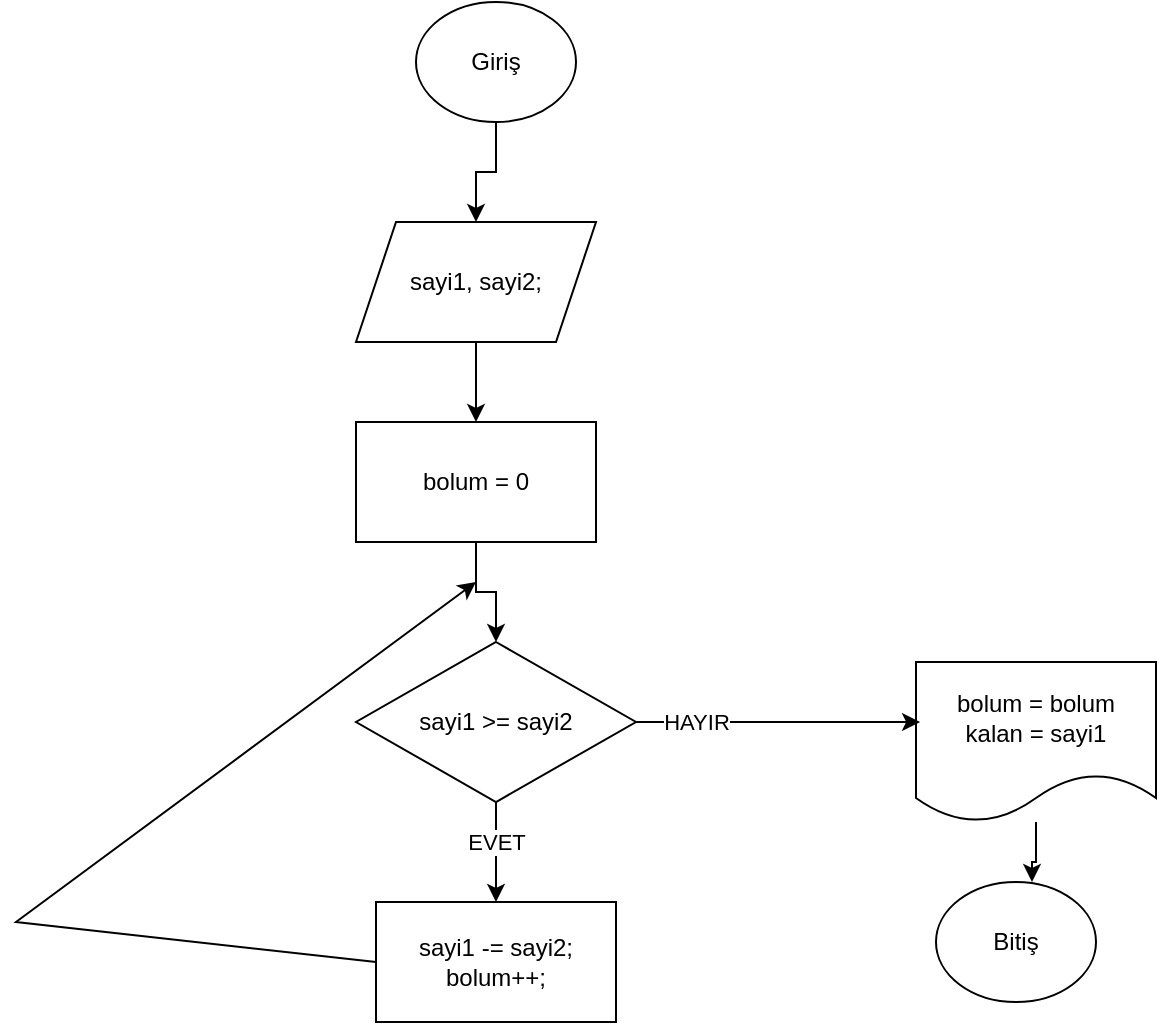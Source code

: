 <mxfile version="22.1.11" type="device">
  <diagram name="Sayfa -1" id="70lSYe_JWRifrHvQtnFY">
    <mxGraphModel dx="1674" dy="746" grid="1" gridSize="10" guides="1" tooltips="1" connect="1" arrows="1" fold="1" page="1" pageScale="1" pageWidth="827" pageHeight="1169" math="0" shadow="0">
      <root>
        <mxCell id="0" />
        <mxCell id="1" parent="0" />
        <mxCell id="oC1v92nZx8Xv9-vyl8pP-12" style="edgeStyle=orthogonalEdgeStyle;rounded=0;orthogonalLoop=1;jettySize=auto;html=1;entryX=0.5;entryY=0;entryDx=0;entryDy=0;" edge="1" parent="1" source="oC1v92nZx8Xv9-vyl8pP-1" target="oC1v92nZx8Xv9-vyl8pP-2">
          <mxGeometry relative="1" as="geometry" />
        </mxCell>
        <mxCell id="oC1v92nZx8Xv9-vyl8pP-1" value="Giriş" style="ellipse;whiteSpace=wrap;html=1;" vertex="1" parent="1">
          <mxGeometry x="210" y="20" width="80" height="60" as="geometry" />
        </mxCell>
        <mxCell id="oC1v92nZx8Xv9-vyl8pP-13" style="edgeStyle=orthogonalEdgeStyle;rounded=0;orthogonalLoop=1;jettySize=auto;html=1;entryX=0.5;entryY=0;entryDx=0;entryDy=0;" edge="1" parent="1" source="oC1v92nZx8Xv9-vyl8pP-2" target="oC1v92nZx8Xv9-vyl8pP-3">
          <mxGeometry relative="1" as="geometry" />
        </mxCell>
        <mxCell id="oC1v92nZx8Xv9-vyl8pP-2" value="sayi1, sayi2;" style="shape=parallelogram;perimeter=parallelogramPerimeter;whiteSpace=wrap;html=1;fixedSize=1;" vertex="1" parent="1">
          <mxGeometry x="180" y="130" width="120" height="60" as="geometry" />
        </mxCell>
        <mxCell id="oC1v92nZx8Xv9-vyl8pP-8" style="edgeStyle=orthogonalEdgeStyle;rounded=0;orthogonalLoop=1;jettySize=auto;html=1;exitX=0.5;exitY=1;exitDx=0;exitDy=0;entryX=0.5;entryY=0;entryDx=0;entryDy=0;" edge="1" parent="1" source="oC1v92nZx8Xv9-vyl8pP-3" target="oC1v92nZx8Xv9-vyl8pP-4">
          <mxGeometry relative="1" as="geometry" />
        </mxCell>
        <mxCell id="oC1v92nZx8Xv9-vyl8pP-3" value="bolum = 0" style="rounded=0;whiteSpace=wrap;html=1;" vertex="1" parent="1">
          <mxGeometry x="180" y="230" width="120" height="60" as="geometry" />
        </mxCell>
        <mxCell id="oC1v92nZx8Xv9-vyl8pP-7" style="edgeStyle=orthogonalEdgeStyle;rounded=0;orthogonalLoop=1;jettySize=auto;html=1;exitX=0.5;exitY=1;exitDx=0;exitDy=0;entryX=0.5;entryY=0;entryDx=0;entryDy=0;" edge="1" parent="1" source="oC1v92nZx8Xv9-vyl8pP-4" target="oC1v92nZx8Xv9-vyl8pP-5">
          <mxGeometry relative="1" as="geometry" />
        </mxCell>
        <mxCell id="oC1v92nZx8Xv9-vyl8pP-14" value="EVET" style="edgeLabel;html=1;align=center;verticalAlign=middle;resizable=0;points=[];" vertex="1" connectable="0" parent="oC1v92nZx8Xv9-vyl8pP-7">
          <mxGeometry x="0.24" y="2" relative="1" as="geometry">
            <mxPoint x="-2" y="-11" as="offset" />
          </mxGeometry>
        </mxCell>
        <mxCell id="oC1v92nZx8Xv9-vyl8pP-4" value="sayi1 &amp;gt;= sayi2" style="rhombus;whiteSpace=wrap;html=1;" vertex="1" parent="1">
          <mxGeometry x="180" y="340" width="140" height="80" as="geometry" />
        </mxCell>
        <mxCell id="oC1v92nZx8Xv9-vyl8pP-5" value="sayi1 -= sayi2;&lt;br&gt;bolum++;" style="rounded=0;whiteSpace=wrap;html=1;" vertex="1" parent="1">
          <mxGeometry x="190" y="470" width="120" height="60" as="geometry" />
        </mxCell>
        <mxCell id="oC1v92nZx8Xv9-vyl8pP-6" value="" style="endArrow=classic;html=1;rounded=0;exitX=0;exitY=0.5;exitDx=0;exitDy=0;" edge="1" parent="1" source="oC1v92nZx8Xv9-vyl8pP-5">
          <mxGeometry width="50" height="50" relative="1" as="geometry">
            <mxPoint x="60" y="450" as="sourcePoint" />
            <mxPoint x="240" y="310" as="targetPoint" />
            <Array as="points">
              <mxPoint x="10" y="480" />
            </Array>
          </mxGeometry>
        </mxCell>
        <mxCell id="oC1v92nZx8Xv9-vyl8pP-9" value="bolum = bolum&lt;br&gt;kalan = sayi1" style="shape=document;whiteSpace=wrap;html=1;boundedLbl=1;" vertex="1" parent="1">
          <mxGeometry x="460" y="350" width="120" height="80" as="geometry" />
        </mxCell>
        <mxCell id="oC1v92nZx8Xv9-vyl8pP-10" style="edgeStyle=orthogonalEdgeStyle;rounded=0;orthogonalLoop=1;jettySize=auto;html=1;exitX=1;exitY=0.5;exitDx=0;exitDy=0;entryX=0.017;entryY=0.375;entryDx=0;entryDy=0;entryPerimeter=0;" edge="1" parent="1" source="oC1v92nZx8Xv9-vyl8pP-4" target="oC1v92nZx8Xv9-vyl8pP-9">
          <mxGeometry relative="1" as="geometry" />
        </mxCell>
        <mxCell id="oC1v92nZx8Xv9-vyl8pP-15" value="HAYIR" style="edgeLabel;html=1;align=center;verticalAlign=middle;resizable=0;points=[];" vertex="1" connectable="0" parent="oC1v92nZx8Xv9-vyl8pP-10">
          <mxGeometry x="-0.831" y="-2" relative="1" as="geometry">
            <mxPoint x="18" y="-2" as="offset" />
          </mxGeometry>
        </mxCell>
        <mxCell id="oC1v92nZx8Xv9-vyl8pP-11" value="Bitiş" style="ellipse;whiteSpace=wrap;html=1;" vertex="1" parent="1">
          <mxGeometry x="470" y="460" width="80" height="60" as="geometry" />
        </mxCell>
        <mxCell id="oC1v92nZx8Xv9-vyl8pP-16" style="edgeStyle=orthogonalEdgeStyle;rounded=0;orthogonalLoop=1;jettySize=auto;html=1;entryX=0.6;entryY=0;entryDx=0;entryDy=0;entryPerimeter=0;" edge="1" parent="1" source="oC1v92nZx8Xv9-vyl8pP-9" target="oC1v92nZx8Xv9-vyl8pP-11">
          <mxGeometry relative="1" as="geometry" />
        </mxCell>
      </root>
    </mxGraphModel>
  </diagram>
</mxfile>
